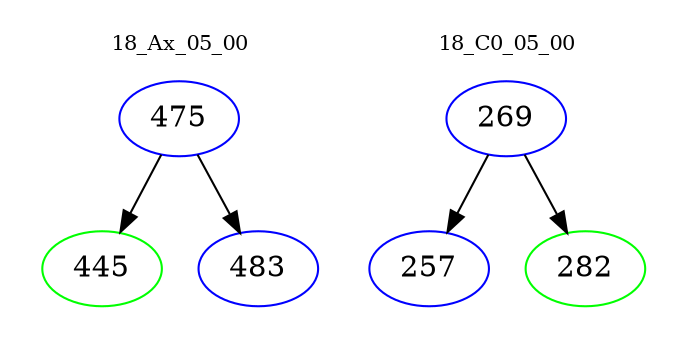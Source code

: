digraph{
subgraph cluster_0 {
color = white
label = "18_Ax_05_00";
fontsize=10;
T0_475 [label="475", color="blue"]
T0_475 -> T0_445 [color="black"]
T0_445 [label="445", color="green"]
T0_475 -> T0_483 [color="black"]
T0_483 [label="483", color="blue"]
}
subgraph cluster_1 {
color = white
label = "18_C0_05_00";
fontsize=10;
T1_269 [label="269", color="blue"]
T1_269 -> T1_257 [color="black"]
T1_257 [label="257", color="blue"]
T1_269 -> T1_282 [color="black"]
T1_282 [label="282", color="green"]
}
}
